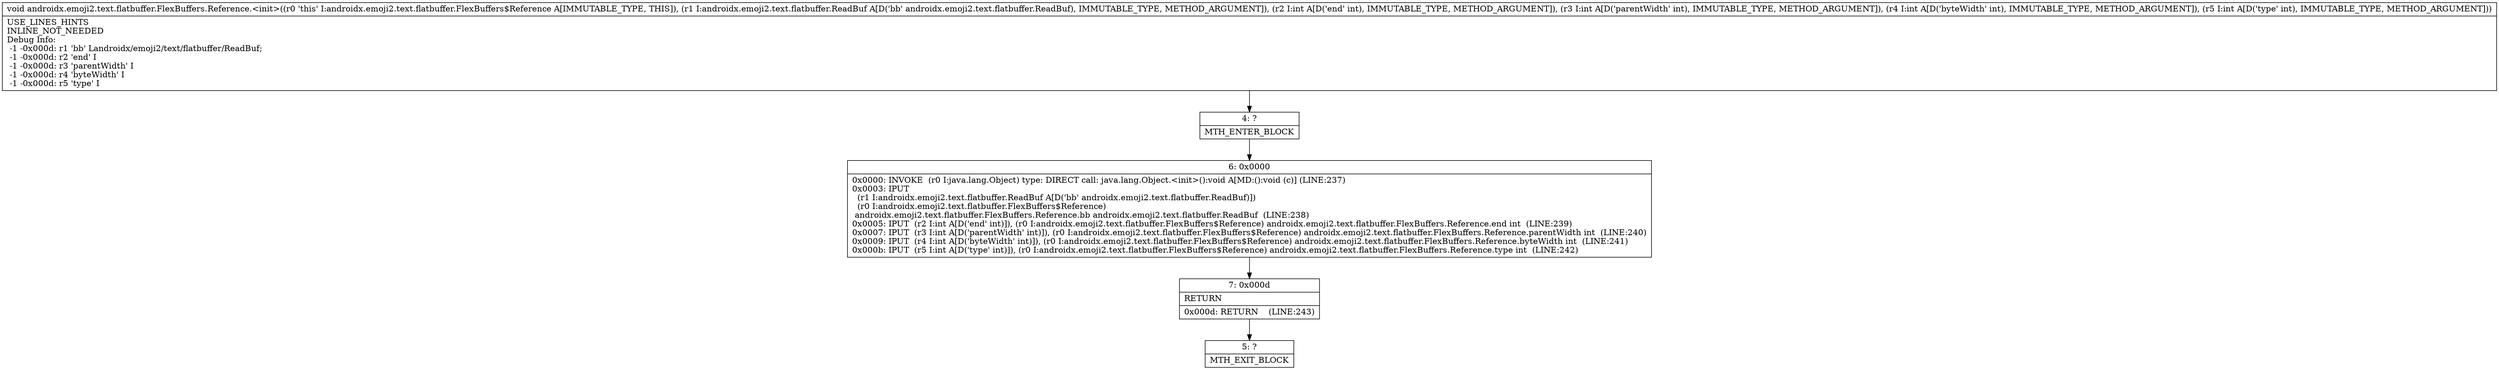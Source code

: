 digraph "CFG forandroidx.emoji2.text.flatbuffer.FlexBuffers.Reference.\<init\>(Landroidx\/emoji2\/text\/flatbuffer\/ReadBuf;IIII)V" {
Node_4 [shape=record,label="{4\:\ ?|MTH_ENTER_BLOCK\l}"];
Node_6 [shape=record,label="{6\:\ 0x0000|0x0000: INVOKE  (r0 I:java.lang.Object) type: DIRECT call: java.lang.Object.\<init\>():void A[MD:():void (c)] (LINE:237)\l0x0003: IPUT  \l  (r1 I:androidx.emoji2.text.flatbuffer.ReadBuf A[D('bb' androidx.emoji2.text.flatbuffer.ReadBuf)])\l  (r0 I:androidx.emoji2.text.flatbuffer.FlexBuffers$Reference)\l androidx.emoji2.text.flatbuffer.FlexBuffers.Reference.bb androidx.emoji2.text.flatbuffer.ReadBuf  (LINE:238)\l0x0005: IPUT  (r2 I:int A[D('end' int)]), (r0 I:androidx.emoji2.text.flatbuffer.FlexBuffers$Reference) androidx.emoji2.text.flatbuffer.FlexBuffers.Reference.end int  (LINE:239)\l0x0007: IPUT  (r3 I:int A[D('parentWidth' int)]), (r0 I:androidx.emoji2.text.flatbuffer.FlexBuffers$Reference) androidx.emoji2.text.flatbuffer.FlexBuffers.Reference.parentWidth int  (LINE:240)\l0x0009: IPUT  (r4 I:int A[D('byteWidth' int)]), (r0 I:androidx.emoji2.text.flatbuffer.FlexBuffers$Reference) androidx.emoji2.text.flatbuffer.FlexBuffers.Reference.byteWidth int  (LINE:241)\l0x000b: IPUT  (r5 I:int A[D('type' int)]), (r0 I:androidx.emoji2.text.flatbuffer.FlexBuffers$Reference) androidx.emoji2.text.flatbuffer.FlexBuffers.Reference.type int  (LINE:242)\l}"];
Node_7 [shape=record,label="{7\:\ 0x000d|RETURN\l|0x000d: RETURN    (LINE:243)\l}"];
Node_5 [shape=record,label="{5\:\ ?|MTH_EXIT_BLOCK\l}"];
MethodNode[shape=record,label="{void androidx.emoji2.text.flatbuffer.FlexBuffers.Reference.\<init\>((r0 'this' I:androidx.emoji2.text.flatbuffer.FlexBuffers$Reference A[IMMUTABLE_TYPE, THIS]), (r1 I:androidx.emoji2.text.flatbuffer.ReadBuf A[D('bb' androidx.emoji2.text.flatbuffer.ReadBuf), IMMUTABLE_TYPE, METHOD_ARGUMENT]), (r2 I:int A[D('end' int), IMMUTABLE_TYPE, METHOD_ARGUMENT]), (r3 I:int A[D('parentWidth' int), IMMUTABLE_TYPE, METHOD_ARGUMENT]), (r4 I:int A[D('byteWidth' int), IMMUTABLE_TYPE, METHOD_ARGUMENT]), (r5 I:int A[D('type' int), IMMUTABLE_TYPE, METHOD_ARGUMENT]))  | USE_LINES_HINTS\lINLINE_NOT_NEEDED\lDebug Info:\l  \-1 \-0x000d: r1 'bb' Landroidx\/emoji2\/text\/flatbuffer\/ReadBuf;\l  \-1 \-0x000d: r2 'end' I\l  \-1 \-0x000d: r3 'parentWidth' I\l  \-1 \-0x000d: r4 'byteWidth' I\l  \-1 \-0x000d: r5 'type' I\l}"];
MethodNode -> Node_4;Node_4 -> Node_6;
Node_6 -> Node_7;
Node_7 -> Node_5;
}

